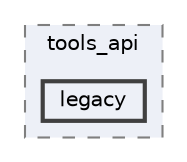 digraph "external/taskflow/3rd-party/tbb/src/tbb/tools_api/legacy"
{
 // LATEX_PDF_SIZE
  bgcolor="transparent";
  edge [fontname=Helvetica,fontsize=10,labelfontname=Helvetica,labelfontsize=10];
  node [fontname=Helvetica,fontsize=10,shape=box,height=0.2,width=0.4];
  compound=true
  subgraph clusterdir_3506912d46f8d62a47e84690f554f674 {
    graph [ bgcolor="#edf0f7", pencolor="grey50", label="tools_api", fontname=Helvetica,fontsize=10 style="filled,dashed", URL="dir_3506912d46f8d62a47e84690f554f674.html",tooltip=""]
  dir_688cdec5c81f7a64ed6ac2be234faf3c [label="legacy", fillcolor="#edf0f7", color="grey25", style="filled,bold", URL="dir_688cdec5c81f7a64ed6ac2be234faf3c.html",tooltip=""];
  }
}
